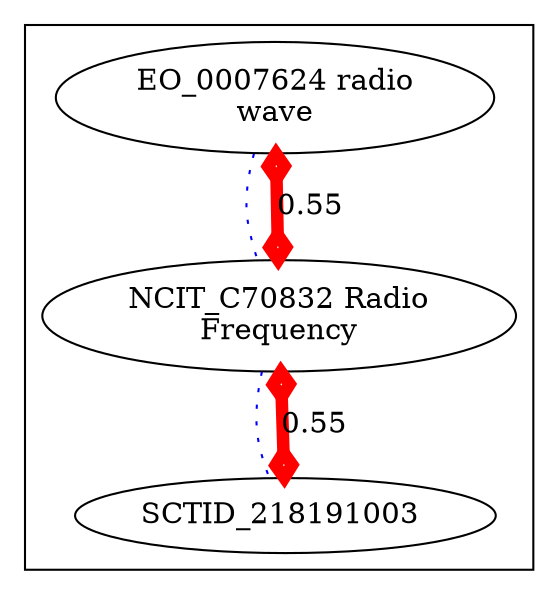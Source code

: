 digraph cliquegraph {
subgraph cluster_EO_0007624 {EO_0007624 [ label="EO_0007624 radio
wave" ];
SCTID_218191003 [ label="SCTID_218191003 " ];
NCIT_C70832 [ label="NCIT_C70832 Radio
Frequency" ];}
EO_0007624 -> NCIT_C70832 [ arrowhead = none, penwidth=1, color=blue, label="", style=dotted]

NCIT_C70832 -> SCTID_218191003 [ arrowhead = none, penwidth=1, color=blue, label="", style=dotted]
NCIT_C70832 -> SCTID_218191003 [ arrowhead = ediamond, penwidth=6, color=red, label="0.55", style=solid, arrowtail=ediamond, dir=both]

EO_0007624 -> NCIT_C70832 [ arrowhead = ediamond, penwidth=6, color=red, label="0.55", style=solid, arrowtail=ediamond, dir=both]
}